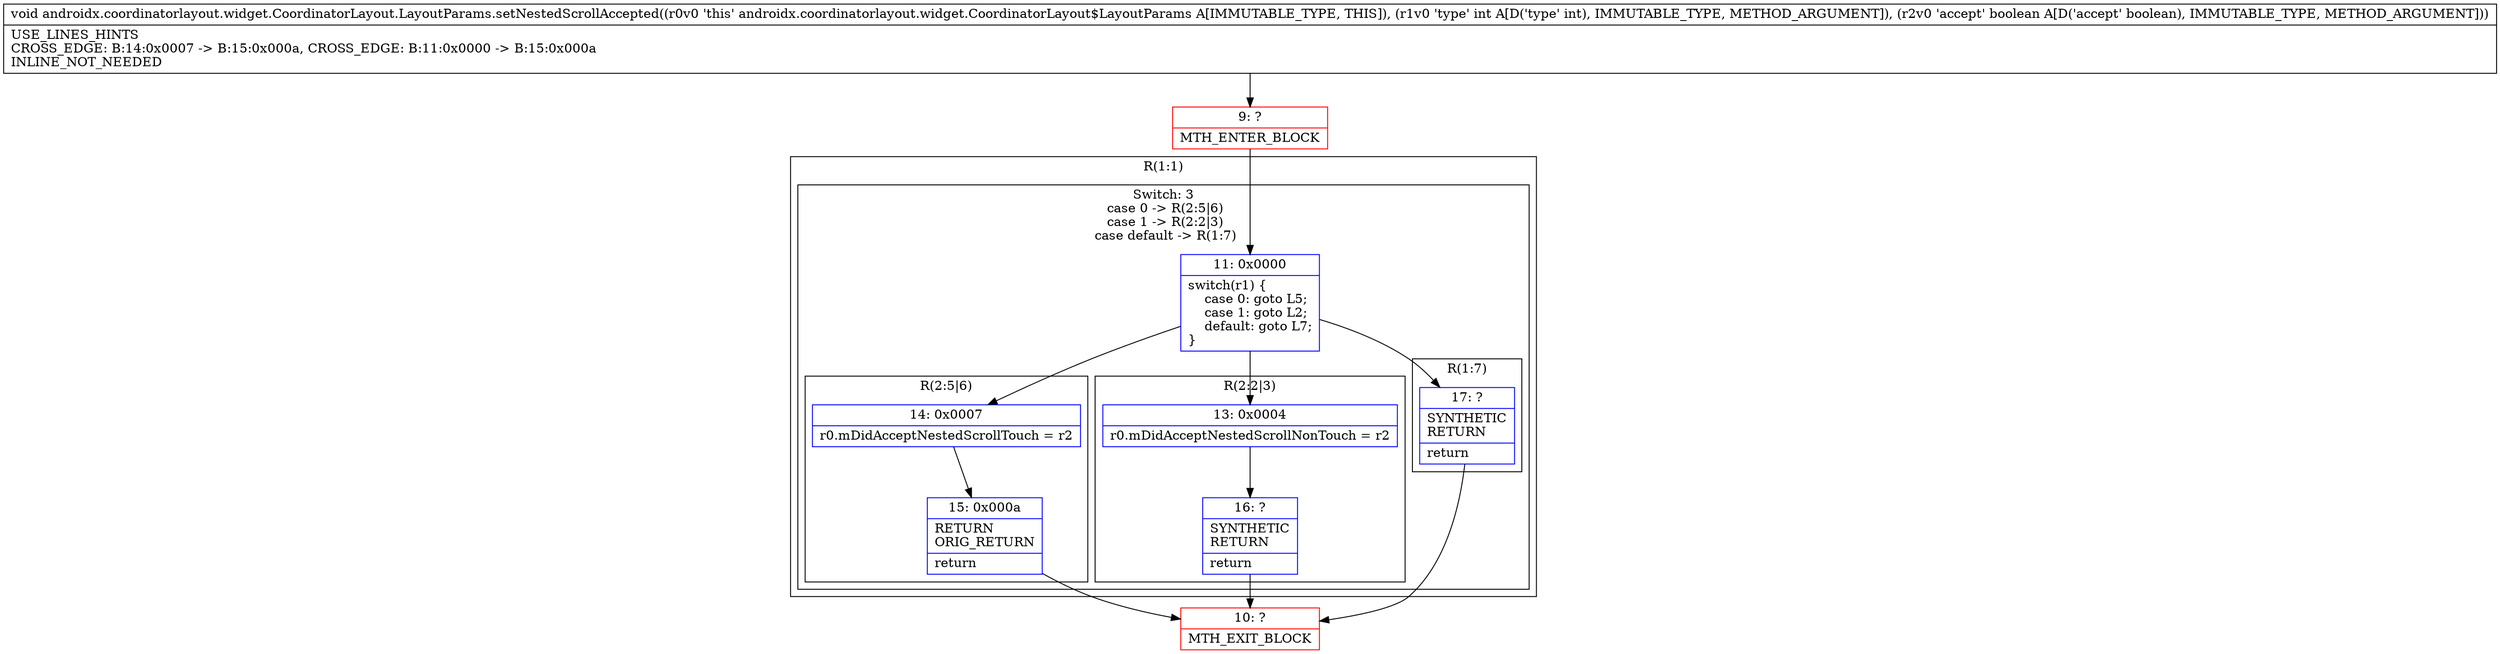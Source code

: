 digraph "CFG forandroidx.coordinatorlayout.widget.CoordinatorLayout.LayoutParams.setNestedScrollAccepted(IZ)V" {
subgraph cluster_Region_1389340081 {
label = "R(1:1)";
node [shape=record,color=blue];
subgraph cluster_SwitchRegion_1794365461 {
label = "Switch: 3
 case 0 -> R(2:5|6)
 case 1 -> R(2:2|3)
 case default -> R(1:7)";
node [shape=record,color=blue];
Node_11 [shape=record,label="{11\:\ 0x0000|switch(r1) \{\l    case 0: goto L5;\l    case 1: goto L2;\l    default: goto L7;\l\}\l}"];
subgraph cluster_Region_1002100198 {
label = "R(2:5|6)";
node [shape=record,color=blue];
Node_14 [shape=record,label="{14\:\ 0x0007|r0.mDidAcceptNestedScrollTouch = r2\l}"];
Node_15 [shape=record,label="{15\:\ 0x000a|RETURN\lORIG_RETURN\l|return\l}"];
}
subgraph cluster_Region_910706558 {
label = "R(2:2|3)";
node [shape=record,color=blue];
Node_13 [shape=record,label="{13\:\ 0x0004|r0.mDidAcceptNestedScrollNonTouch = r2\l}"];
Node_16 [shape=record,label="{16\:\ ?|SYNTHETIC\lRETURN\l|return\l}"];
}
subgraph cluster_Region_428183083 {
label = "R(1:7)";
node [shape=record,color=blue];
Node_17 [shape=record,label="{17\:\ ?|SYNTHETIC\lRETURN\l|return\l}"];
}
}
}
Node_9 [shape=record,color=red,label="{9\:\ ?|MTH_ENTER_BLOCK\l}"];
Node_10 [shape=record,color=red,label="{10\:\ ?|MTH_EXIT_BLOCK\l}"];
MethodNode[shape=record,label="{void androidx.coordinatorlayout.widget.CoordinatorLayout.LayoutParams.setNestedScrollAccepted((r0v0 'this' androidx.coordinatorlayout.widget.CoordinatorLayout$LayoutParams A[IMMUTABLE_TYPE, THIS]), (r1v0 'type' int A[D('type' int), IMMUTABLE_TYPE, METHOD_ARGUMENT]), (r2v0 'accept' boolean A[D('accept' boolean), IMMUTABLE_TYPE, METHOD_ARGUMENT]))  | USE_LINES_HINTS\lCROSS_EDGE: B:14:0x0007 \-\> B:15:0x000a, CROSS_EDGE: B:11:0x0000 \-\> B:15:0x000a\lINLINE_NOT_NEEDED\l}"];
MethodNode -> Node_9;Node_11 -> Node_13;
Node_11 -> Node_14;
Node_11 -> Node_17;
Node_14 -> Node_15;
Node_15 -> Node_10;
Node_13 -> Node_16;
Node_16 -> Node_10;
Node_17 -> Node_10;
Node_9 -> Node_11;
}

